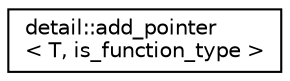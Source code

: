 digraph "Graphical Class Hierarchy"
{
  edge [fontname="Helvetica",fontsize="10",labelfontname="Helvetica",labelfontsize="10"];
  node [fontname="Helvetica",fontsize="10",shape=record];
  rankdir="LR";
  Node1 [label="detail::add_pointer\l\< T, is_function_type \>",height=0.2,width=0.4,color="black", fillcolor="white", style="filled",URL="$structdetail_1_1add__pointer.html"];
}
